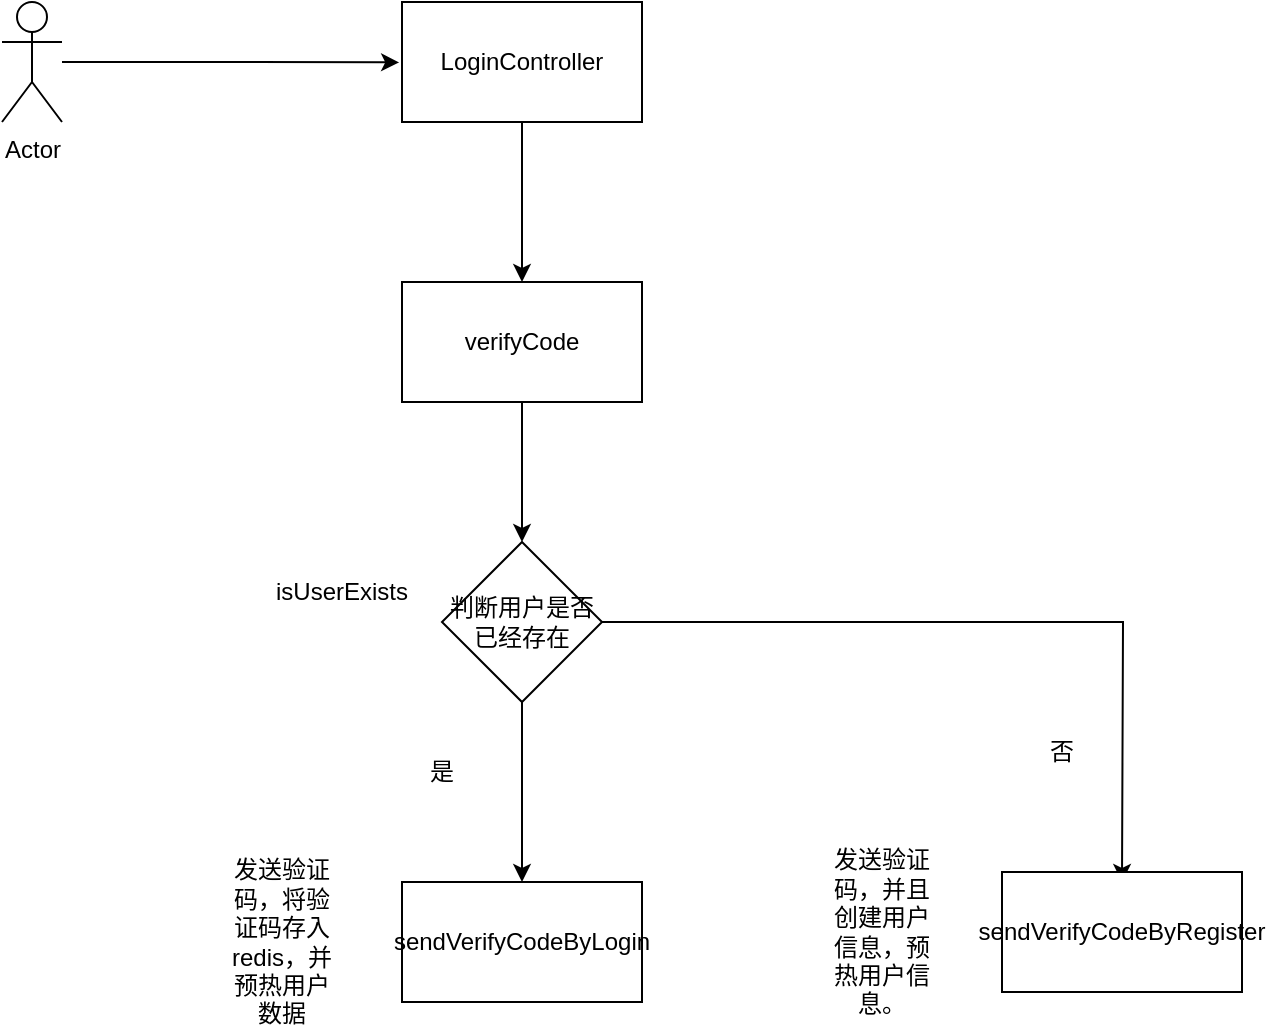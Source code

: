 <mxfile version="20.3.1" type="github">
  <diagram id="H5bZnThyTOFxZsQUVONp" name="第 1 页">
    <mxGraphModel dx="945" dy="580" grid="1" gridSize="10" guides="1" tooltips="1" connect="1" arrows="1" fold="1" page="1" pageScale="1" pageWidth="827" pageHeight="1169" math="0" shadow="0">
      <root>
        <mxCell id="0" />
        <mxCell id="1" parent="0" />
        <mxCell id="RP0lO2xO3x5Leja-OyaU-3" style="edgeStyle=orthogonalEdgeStyle;rounded=0;orthogonalLoop=1;jettySize=auto;html=1;entryX=-0.012;entryY=0.37;entryDx=0;entryDy=0;entryPerimeter=0;" edge="1" parent="1" source="RP0lO2xO3x5Leja-OyaU-1">
          <mxGeometry relative="1" as="geometry">
            <mxPoint x="248.56" y="180.2" as="targetPoint" />
          </mxGeometry>
        </mxCell>
        <mxCell id="RP0lO2xO3x5Leja-OyaU-1" value="Actor" style="shape=umlActor;verticalLabelPosition=bottom;verticalAlign=top;html=1;outlineConnect=0;" vertex="1" parent="1">
          <mxGeometry x="50" y="150" width="30" height="60" as="geometry" />
        </mxCell>
        <mxCell id="RP0lO2xO3x5Leja-OyaU-8" value="" style="edgeStyle=orthogonalEdgeStyle;rounded=0;orthogonalLoop=1;jettySize=auto;html=1;" edge="1" parent="1" source="RP0lO2xO3x5Leja-OyaU-6" target="RP0lO2xO3x5Leja-OyaU-7">
          <mxGeometry relative="1" as="geometry" />
        </mxCell>
        <mxCell id="RP0lO2xO3x5Leja-OyaU-6" value="LoginController" style="rounded=0;whiteSpace=wrap;html=1;" vertex="1" parent="1">
          <mxGeometry x="250" y="150" width="120" height="60" as="geometry" />
        </mxCell>
        <mxCell id="RP0lO2xO3x5Leja-OyaU-10" value="" style="edgeStyle=orthogonalEdgeStyle;rounded=0;orthogonalLoop=1;jettySize=auto;html=1;" edge="1" parent="1" source="RP0lO2xO3x5Leja-OyaU-7" target="RP0lO2xO3x5Leja-OyaU-9">
          <mxGeometry relative="1" as="geometry" />
        </mxCell>
        <mxCell id="RP0lO2xO3x5Leja-OyaU-7" value="verifyCode" style="rounded=0;whiteSpace=wrap;html=1;" vertex="1" parent="1">
          <mxGeometry x="250" y="290" width="120" height="60" as="geometry" />
        </mxCell>
        <mxCell id="RP0lO2xO3x5Leja-OyaU-12" value="" style="edgeStyle=orthogonalEdgeStyle;rounded=0;orthogonalLoop=1;jettySize=auto;html=1;" edge="1" parent="1" source="RP0lO2xO3x5Leja-OyaU-9" target="RP0lO2xO3x5Leja-OyaU-11">
          <mxGeometry relative="1" as="geometry" />
        </mxCell>
        <mxCell id="RP0lO2xO3x5Leja-OyaU-15" style="edgeStyle=orthogonalEdgeStyle;rounded=0;orthogonalLoop=1;jettySize=auto;html=1;exitX=1;exitY=0.5;exitDx=0;exitDy=0;" edge="1" parent="1" source="RP0lO2xO3x5Leja-OyaU-9">
          <mxGeometry relative="1" as="geometry">
            <mxPoint x="610" y="590" as="targetPoint" />
          </mxGeometry>
        </mxCell>
        <mxCell id="RP0lO2xO3x5Leja-OyaU-9" value="判断用户是否已经存在" style="rhombus;whiteSpace=wrap;html=1;rounded=0;" vertex="1" parent="1">
          <mxGeometry x="270" y="420" width="80" height="80" as="geometry" />
        </mxCell>
        <mxCell id="RP0lO2xO3x5Leja-OyaU-11" value="sendVerifyCodeByLogin" style="rounded=0;whiteSpace=wrap;html=1;" vertex="1" parent="1">
          <mxGeometry x="250" y="590" width="120" height="60" as="geometry" />
        </mxCell>
        <mxCell id="RP0lO2xO3x5Leja-OyaU-13" value="是" style="text;html=1;strokeColor=none;fillColor=none;align=center;verticalAlign=middle;whiteSpace=wrap;rounded=0;" vertex="1" parent="1">
          <mxGeometry x="240" y="520" width="60" height="30" as="geometry" />
        </mxCell>
        <mxCell id="RP0lO2xO3x5Leja-OyaU-14" value="发送验证码，将验证码存入redis，并预热用户数据" style="text;html=1;strokeColor=none;fillColor=none;align=center;verticalAlign=middle;whiteSpace=wrap;rounded=0;" vertex="1" parent="1">
          <mxGeometry x="160" y="605" width="60" height="30" as="geometry" />
        </mxCell>
        <mxCell id="RP0lO2xO3x5Leja-OyaU-16" value="sendVerifyCodeByRegister" style="rounded=0;whiteSpace=wrap;html=1;" vertex="1" parent="1">
          <mxGeometry x="550" y="585" width="120" height="60" as="geometry" />
        </mxCell>
        <mxCell id="RP0lO2xO3x5Leja-OyaU-17" value="否" style="text;html=1;strokeColor=none;fillColor=none;align=center;verticalAlign=middle;whiteSpace=wrap;rounded=0;" vertex="1" parent="1">
          <mxGeometry x="550" y="510" width="60" height="30" as="geometry" />
        </mxCell>
        <mxCell id="RP0lO2xO3x5Leja-OyaU-18" value="发送验证码，并且创建用户信息，预热用户信息。" style="text;html=1;strokeColor=none;fillColor=none;align=center;verticalAlign=middle;whiteSpace=wrap;rounded=0;" vertex="1" parent="1">
          <mxGeometry x="460" y="600" width="60" height="30" as="geometry" />
        </mxCell>
        <mxCell id="RP0lO2xO3x5Leja-OyaU-19" value="isUserExists" style="text;html=1;strokeColor=none;fillColor=none;align=center;verticalAlign=middle;whiteSpace=wrap;rounded=0;" vertex="1" parent="1">
          <mxGeometry x="190" y="430" width="60" height="30" as="geometry" />
        </mxCell>
      </root>
    </mxGraphModel>
  </diagram>
</mxfile>
